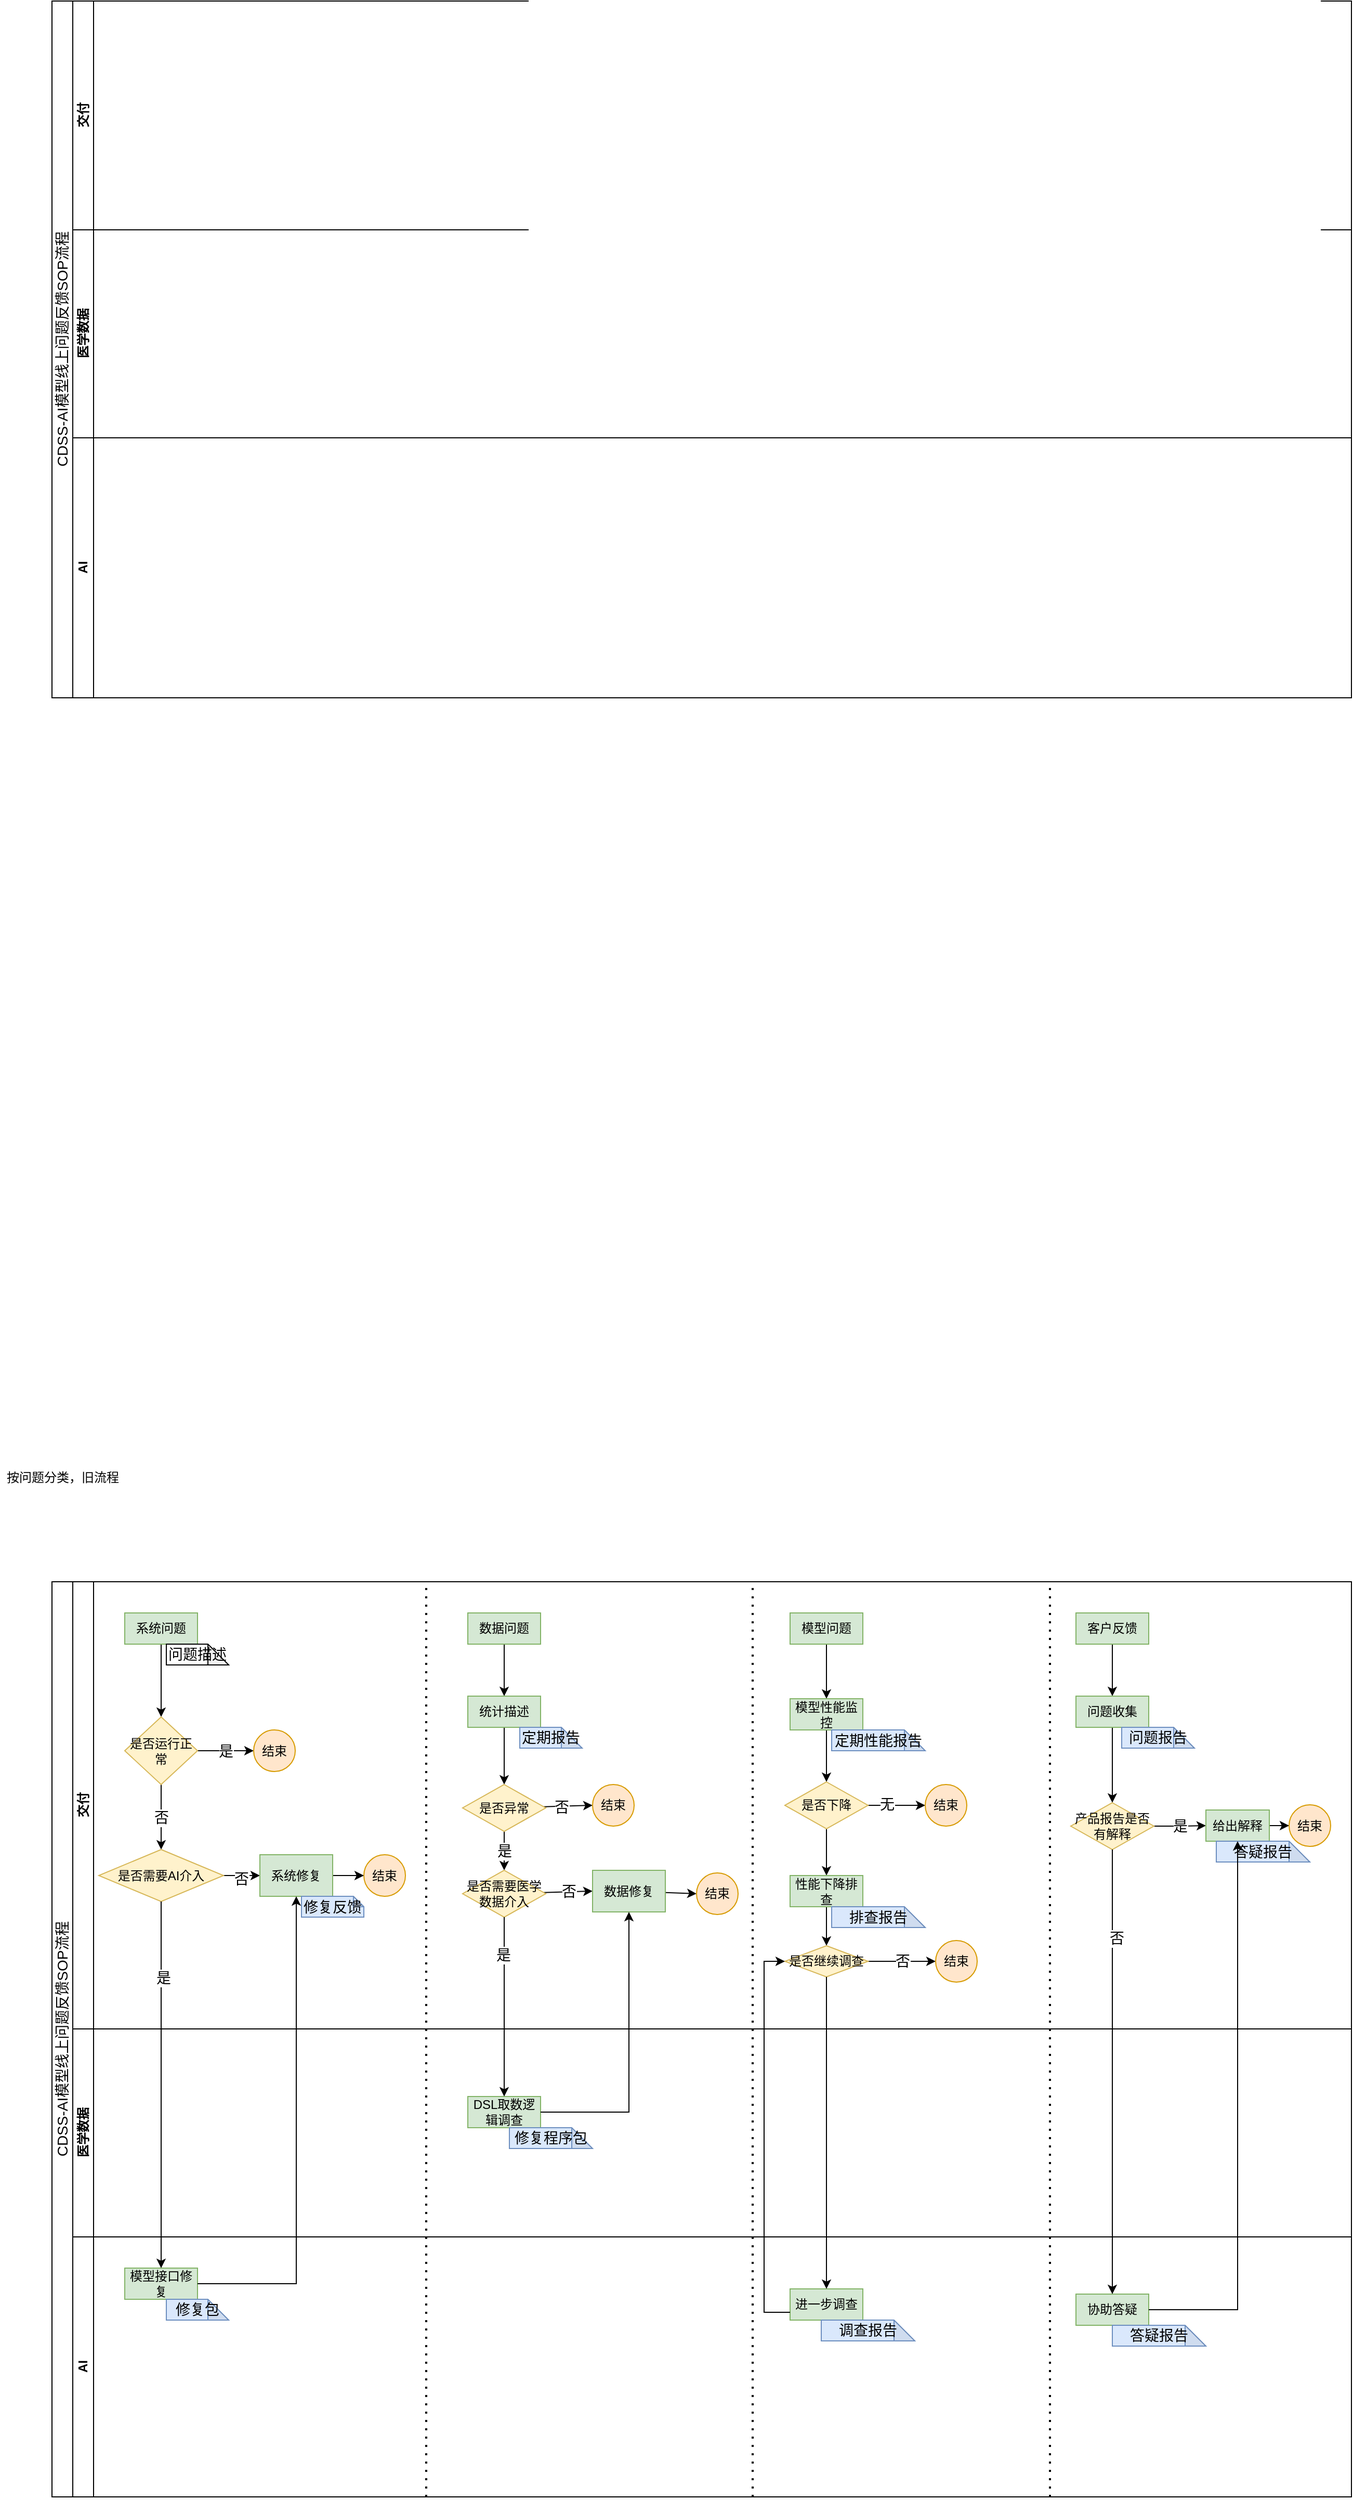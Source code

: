 <mxfile version="15.6.5" type="github">
  <diagram id="prtHgNgQTEPvFCAcTncT" name="Page-1">
    <mxGraphModel dx="1678" dy="972" grid="1" gridSize="10" guides="1" tooltips="1" connect="1" arrows="1" fold="1" page="1" pageScale="1" pageWidth="827" pageHeight="1169" math="0" shadow="0">
      <root>
        <mxCell id="0" />
        <mxCell id="1" parent="0" />
        <mxCell id="dNxyNK7c78bLwvsdeMH5-19" value="&lt;span style=&quot;font-family: &amp;#34;arial&amp;#34; , sans-serif ; font-weight: 400&quot;&gt;&lt;font style=&quot;font-size: 14px&quot;&gt;CDSS-AI模型线上问题反馈SOP流程&lt;/font&gt;&lt;/span&gt;" style="swimlane;html=1;childLayout=stackLayout;resizeParent=1;resizeParentMax=0;horizontal=0;startSize=20;horizontalStack=0;" parent="1" vertex="1">
          <mxGeometry x="200" y="90" width="1250" height="670" as="geometry">
            <mxRectangle x="200" y="90" width="890" height="400" as="alternateBounds" />
          </mxGeometry>
        </mxCell>
        <mxCell id="dNxyNK7c78bLwvsdeMH5-20" value="交付" style="swimlane;html=1;startSize=20;horizontal=0;" parent="dNxyNK7c78bLwvsdeMH5-19" vertex="1">
          <mxGeometry x="20" width="1230" height="220" as="geometry">
            <mxRectangle x="20" width="1230" height="20" as="alternateBounds" />
          </mxGeometry>
        </mxCell>
        <mxCell id="ynxtPpoTQ_Jm71Z0IVjG-75" style="edgeStyle=orthogonalEdgeStyle;rounded=0;orthogonalLoop=1;jettySize=auto;html=1;entryX=0;entryY=0.5;entryDx=0;entryDy=0;fontSize=14;" parent="dNxyNK7c78bLwvsdeMH5-20" edge="1">
          <mxGeometry relative="1" as="geometry">
            <mxPoint x="120" y="135" as="sourcePoint" />
          </mxGeometry>
        </mxCell>
        <mxCell id="ynxtPpoTQ_Jm71Z0IVjG-78" style="edgeStyle=orthogonalEdgeStyle;rounded=0;orthogonalLoop=1;jettySize=auto;html=1;entryX=0;entryY=0.5;entryDx=0;entryDy=0;fontSize=14;" parent="dNxyNK7c78bLwvsdeMH5-20" edge="1">
          <mxGeometry relative="1" as="geometry">
            <mxPoint x="250" y="135" as="sourcePoint" />
          </mxGeometry>
        </mxCell>
        <mxCell id="dNxyNK7c78bLwvsdeMH5-21" value="医学数据" style="swimlane;html=1;startSize=20;horizontal=0;fillColor=default;strokeColor=default;fontColor=default;" parent="dNxyNK7c78bLwvsdeMH5-19" vertex="1">
          <mxGeometry x="20" y="220" width="1230" height="200" as="geometry">
            <mxRectangle x="20" y="20" width="1230" height="20" as="alternateBounds" />
          </mxGeometry>
        </mxCell>
        <mxCell id="dNxyNK7c78bLwvsdeMH5-22" value="AI" style="swimlane;html=1;startSize=20;horizontal=0;fillColor=default;strokeColor=default;fontColor=default;" parent="dNxyNK7c78bLwvsdeMH5-19" vertex="1">
          <mxGeometry x="20" y="420" width="1230" height="250" as="geometry">
            <mxRectangle x="20" y="40" width="1230" height="20" as="alternateBounds" />
          </mxGeometry>
        </mxCell>
        <mxCell id="CSMAOLBMcu61L8gVAksO-1" value="&lt;span style=&quot;font-family: &amp;quot;arial&amp;quot; , sans-serif ; font-weight: 400&quot;&gt;&lt;font style=&quot;font-size: 14px&quot;&gt;CDSS-AI模型线上问题反馈SOP流程&lt;/font&gt;&lt;/span&gt;" style="swimlane;html=1;childLayout=stackLayout;resizeParent=1;resizeParentMax=0;horizontal=0;startSize=20;horizontalStack=0;fontColor=default;" vertex="1" parent="1">
          <mxGeometry x="200" y="1610" width="1250" height="880" as="geometry">
            <mxRectangle x="200" y="90" width="890" height="400" as="alternateBounds" />
          </mxGeometry>
        </mxCell>
        <mxCell id="CSMAOLBMcu61L8gVAksO-2" value="交付" style="swimlane;html=1;startSize=20;horizontal=0;fillColor=default;strokeColor=default;fontColor=default;" vertex="1" parent="CSMAOLBMcu61L8gVAksO-1">
          <mxGeometry x="20" width="1230" height="430" as="geometry">
            <mxRectangle x="20" width="1230" height="20" as="alternateBounds" />
          </mxGeometry>
        </mxCell>
        <mxCell id="CSMAOLBMcu61L8gVAksO-3" style="edgeStyle=orthogonalEdgeStyle;rounded=0;orthogonalLoop=1;jettySize=auto;html=1;fontSize=14;fontColor=default;" edge="1" parent="CSMAOLBMcu61L8gVAksO-2" source="CSMAOLBMcu61L8gVAksO-4" target="CSMAOLBMcu61L8gVAksO-8">
          <mxGeometry relative="1" as="geometry" />
        </mxCell>
        <mxCell id="CSMAOLBMcu61L8gVAksO-4" value="系统问题" style="rounded=0;whiteSpace=wrap;html=1;fontFamily=Helvetica;fontSize=12;align=center;fillColor=#d5e8d4;strokeColor=#82b366;fontColor=default;" vertex="1" parent="CSMAOLBMcu61L8gVAksO-2">
          <mxGeometry x="50" y="30" width="70" height="30" as="geometry" />
        </mxCell>
        <mxCell id="CSMAOLBMcu61L8gVAksO-5" style="edgeStyle=orthogonalEdgeStyle;rounded=0;orthogonalLoop=1;jettySize=auto;html=1;entryX=0;entryY=0.5;entryDx=0;entryDy=0;fontSize=14;" edge="1" parent="CSMAOLBMcu61L8gVAksO-2">
          <mxGeometry relative="1" as="geometry">
            <mxPoint x="120" y="135" as="sourcePoint" />
          </mxGeometry>
        </mxCell>
        <mxCell id="CSMAOLBMcu61L8gVAksO-6" value="是" style="edgeStyle=orthogonalEdgeStyle;rounded=0;orthogonalLoop=1;jettySize=auto;html=1;entryX=0;entryY=0.5;entryDx=0;entryDy=0;fontSize=14;fontColor=default;" edge="1" parent="CSMAOLBMcu61L8gVAksO-2" source="CSMAOLBMcu61L8gVAksO-8" target="CSMAOLBMcu61L8gVAksO-9">
          <mxGeometry relative="1" as="geometry" />
        </mxCell>
        <mxCell id="CSMAOLBMcu61L8gVAksO-7" value="否" style="edgeStyle=orthogonalEdgeStyle;rounded=0;orthogonalLoop=1;jettySize=auto;html=1;entryX=0.5;entryY=0;entryDx=0;entryDy=0;fontSize=14;fontColor=default;" edge="1" parent="CSMAOLBMcu61L8gVAksO-2" source="CSMAOLBMcu61L8gVAksO-8" target="CSMAOLBMcu61L8gVAksO-12">
          <mxGeometry relative="1" as="geometry" />
        </mxCell>
        <mxCell id="CSMAOLBMcu61L8gVAksO-8" value="是否运行正常" style="rhombus;whiteSpace=wrap;html=1;fontFamily=Helvetica;fontSize=12;align=center;fillColor=#fff2cc;strokeColor=#d6b656;fontColor=default;" vertex="1" parent="CSMAOLBMcu61L8gVAksO-2">
          <mxGeometry x="50" y="130" width="70" height="65" as="geometry" />
        </mxCell>
        <mxCell id="CSMAOLBMcu61L8gVAksO-9" value="结束" style="ellipse;whiteSpace=wrap;html=1;fillColor=#ffe6cc;strokeColor=#d79b00;fontColor=default;" vertex="1" parent="CSMAOLBMcu61L8gVAksO-2">
          <mxGeometry x="174" y="142.5" width="40" height="40" as="geometry" />
        </mxCell>
        <mxCell id="CSMAOLBMcu61L8gVAksO-10" style="edgeStyle=orthogonalEdgeStyle;rounded=0;orthogonalLoop=1;jettySize=auto;html=1;entryX=0;entryY=0.5;entryDx=0;entryDy=0;fontSize=14;fontColor=default;" edge="1" parent="CSMAOLBMcu61L8gVAksO-2" source="CSMAOLBMcu61L8gVAksO-12" target="CSMAOLBMcu61L8gVAksO-15">
          <mxGeometry relative="1" as="geometry" />
        </mxCell>
        <mxCell id="CSMAOLBMcu61L8gVAksO-11" value="否" style="edgeLabel;html=1;align=center;verticalAlign=middle;resizable=0;points=[];fontSize=14;fontColor=default;" vertex="1" connectable="0" parent="CSMAOLBMcu61L8gVAksO-10">
          <mxGeometry x="0.2" y="-2" relative="1" as="geometry">
            <mxPoint y="1" as="offset" />
          </mxGeometry>
        </mxCell>
        <mxCell id="CSMAOLBMcu61L8gVAksO-12" value="是否需要AI介入" style="rhombus;whiteSpace=wrap;html=1;fontFamily=Helvetica;fontSize=12;align=center;fillColor=#fff2cc;strokeColor=#d6b656;fontColor=default;" vertex="1" parent="CSMAOLBMcu61L8gVAksO-2">
          <mxGeometry x="25" y="257.5" width="120" height="50" as="geometry" />
        </mxCell>
        <mxCell id="CSMAOLBMcu61L8gVAksO-13" value="结束" style="ellipse;whiteSpace=wrap;html=1;fillColor=#ffe6cc;strokeColor=#d79b00;fontColor=default;" vertex="1" parent="CSMAOLBMcu61L8gVAksO-2">
          <mxGeometry x="280" y="262.5" width="40" height="40" as="geometry" />
        </mxCell>
        <mxCell id="CSMAOLBMcu61L8gVAksO-14" style="edgeStyle=orthogonalEdgeStyle;rounded=0;orthogonalLoop=1;jettySize=auto;html=1;fontSize=14;fontColor=default;" edge="1" parent="CSMAOLBMcu61L8gVAksO-2" source="CSMAOLBMcu61L8gVAksO-15" target="CSMAOLBMcu61L8gVAksO-13">
          <mxGeometry relative="1" as="geometry" />
        </mxCell>
        <mxCell id="CSMAOLBMcu61L8gVAksO-15" value="系统修复" style="rounded=0;whiteSpace=wrap;html=1;fontFamily=Helvetica;fontSize=12;align=center;fillColor=#d5e8d4;strokeColor=#82b366;fontColor=default;" vertex="1" parent="CSMAOLBMcu61L8gVAksO-2">
          <mxGeometry x="180" y="262.5" width="70" height="40" as="geometry" />
        </mxCell>
        <mxCell id="CSMAOLBMcu61L8gVAksO-16" value="问题描述" style="shape=note;whiteSpace=wrap;html=1;backgroundOutline=1;darkOpacity=0.05;fontSize=14;fontColor=default;" vertex="1" parent="CSMAOLBMcu61L8gVAksO-2">
          <mxGeometry x="90" y="60" width="60" height="20" as="geometry" />
        </mxCell>
        <mxCell id="CSMAOLBMcu61L8gVAksO-17" value="修复反馈" style="shape=note;whiteSpace=wrap;html=1;backgroundOutline=1;darkOpacity=0.05;fontSize=14;size=10;fillColor=#dae8fc;strokeColor=#6c8ebf;fontColor=default;" vertex="1" parent="CSMAOLBMcu61L8gVAksO-2">
          <mxGeometry x="220" y="302.5" width="60" height="20" as="geometry" />
        </mxCell>
        <mxCell id="CSMAOLBMcu61L8gVAksO-18" style="edgeStyle=orthogonalEdgeStyle;rounded=0;orthogonalLoop=1;jettySize=auto;html=1;entryX=0;entryY=0.5;entryDx=0;entryDy=0;fontSize=14;" edge="1" parent="CSMAOLBMcu61L8gVAksO-2">
          <mxGeometry relative="1" as="geometry">
            <mxPoint x="250" y="135" as="sourcePoint" />
          </mxGeometry>
        </mxCell>
        <mxCell id="CSMAOLBMcu61L8gVAksO-19" style="edgeStyle=none;rounded=0;orthogonalLoop=1;jettySize=auto;html=1;exitX=0.5;exitY=1;exitDx=0;exitDy=0;fontSize=14;fontColor=default;" edge="1" parent="CSMAOLBMcu61L8gVAksO-2" source="CSMAOLBMcu61L8gVAksO-20" target="CSMAOLBMcu61L8gVAksO-23">
          <mxGeometry relative="1" as="geometry" />
        </mxCell>
        <mxCell id="CSMAOLBMcu61L8gVAksO-20" value="数据问题" style="rounded=0;whiteSpace=wrap;html=1;fontFamily=Helvetica;fontSize=12;align=center;fillColor=#d5e8d4;strokeColor=#82b366;fontColor=default;" vertex="1" parent="CSMAOLBMcu61L8gVAksO-2">
          <mxGeometry x="380" y="30" width="70" height="30" as="geometry" />
        </mxCell>
        <mxCell id="CSMAOLBMcu61L8gVAksO-21" value="" style="endArrow=none;dashed=1;html=1;dashPattern=1 3;strokeWidth=2;rounded=0;fontSize=14;fontColor=default;" edge="1" parent="CSMAOLBMcu61L8gVAksO-2">
          <mxGeometry width="50" height="50" relative="1" as="geometry">
            <mxPoint x="340" y="880" as="sourcePoint" />
            <mxPoint x="340" as="targetPoint" />
          </mxGeometry>
        </mxCell>
        <mxCell id="CSMAOLBMcu61L8gVAksO-22" style="edgeStyle=none;rounded=0;orthogonalLoop=1;jettySize=auto;html=1;fontSize=14;fontColor=default;" edge="1" parent="CSMAOLBMcu61L8gVAksO-2" source="CSMAOLBMcu61L8gVAksO-23" target="CSMAOLBMcu61L8gVAksO-28">
          <mxGeometry relative="1" as="geometry" />
        </mxCell>
        <mxCell id="CSMAOLBMcu61L8gVAksO-23" value="统计描述" style="rounded=0;whiteSpace=wrap;html=1;fontFamily=Helvetica;fontSize=12;align=center;fillColor=#d5e8d4;strokeColor=#82b366;fontColor=default;" vertex="1" parent="CSMAOLBMcu61L8gVAksO-2">
          <mxGeometry x="380" y="110" width="70" height="30" as="geometry" />
        </mxCell>
        <mxCell id="CSMAOLBMcu61L8gVAksO-24" value="定期报告" style="shape=note;whiteSpace=wrap;html=1;backgroundOutline=1;darkOpacity=0.05;fontSize=14;fillColor=#dae8fc;strokeColor=#6c8ebf;fontColor=default;" vertex="1" parent="CSMAOLBMcu61L8gVAksO-2">
          <mxGeometry x="430" y="140" width="60" height="20" as="geometry" />
        </mxCell>
        <mxCell id="CSMAOLBMcu61L8gVAksO-25" style="edgeStyle=none;rounded=0;orthogonalLoop=1;jettySize=auto;html=1;entryX=0;entryY=0.5;entryDx=0;entryDy=0;fontSize=14;fontColor=default;" edge="1" parent="CSMAOLBMcu61L8gVAksO-2" source="CSMAOLBMcu61L8gVAksO-28" target="CSMAOLBMcu61L8gVAksO-29">
          <mxGeometry relative="1" as="geometry" />
        </mxCell>
        <mxCell id="CSMAOLBMcu61L8gVAksO-26" value="否" style="edgeLabel;html=1;align=center;verticalAlign=middle;resizable=0;points=[];fontSize=14;fontColor=default;" vertex="1" connectable="0" parent="CSMAOLBMcu61L8gVAksO-25">
          <mxGeometry x="-0.278" y="-1" relative="1" as="geometry">
            <mxPoint as="offset" />
          </mxGeometry>
        </mxCell>
        <mxCell id="CSMAOLBMcu61L8gVAksO-27" value="是" style="edgeStyle=none;rounded=0;orthogonalLoop=1;jettySize=auto;html=1;fontSize=14;fontColor=default;" edge="1" parent="CSMAOLBMcu61L8gVAksO-2" source="CSMAOLBMcu61L8gVAksO-28" target="CSMAOLBMcu61L8gVAksO-31">
          <mxGeometry relative="1" as="geometry" />
        </mxCell>
        <mxCell id="CSMAOLBMcu61L8gVAksO-28" value="是否异常" style="rhombus;whiteSpace=wrap;html=1;fontFamily=Helvetica;fontSize=12;align=center;fillColor=#fff2cc;strokeColor=#d6b656;fontColor=default;" vertex="1" parent="CSMAOLBMcu61L8gVAksO-2">
          <mxGeometry x="375" y="195" width="80" height="45" as="geometry" />
        </mxCell>
        <mxCell id="CSMAOLBMcu61L8gVAksO-29" value="结束" style="ellipse;whiteSpace=wrap;html=1;fillColor=#ffe6cc;strokeColor=#d79b00;fontColor=default;" vertex="1" parent="CSMAOLBMcu61L8gVAksO-2">
          <mxGeometry x="500" y="195" width="40" height="40" as="geometry" />
        </mxCell>
        <mxCell id="CSMAOLBMcu61L8gVAksO-30" value="否" style="edgeStyle=none;rounded=0;orthogonalLoop=1;jettySize=auto;html=1;entryX=0;entryY=0.5;entryDx=0;entryDy=0;fontSize=14;fontColor=default;" edge="1" parent="CSMAOLBMcu61L8gVAksO-2" source="CSMAOLBMcu61L8gVAksO-31" target="CSMAOLBMcu61L8gVAksO-33">
          <mxGeometry relative="1" as="geometry" />
        </mxCell>
        <mxCell id="CSMAOLBMcu61L8gVAksO-31" value="是否需要医学数据介入" style="rhombus;whiteSpace=wrap;html=1;fontFamily=Helvetica;fontSize=12;align=center;fillColor=#fff2cc;strokeColor=#d6b656;fontColor=default;" vertex="1" parent="CSMAOLBMcu61L8gVAksO-2">
          <mxGeometry x="375" y="277.5" width="80" height="45" as="geometry" />
        </mxCell>
        <mxCell id="CSMAOLBMcu61L8gVAksO-32" style="edgeStyle=none;rounded=0;orthogonalLoop=1;jettySize=auto;html=1;entryX=0;entryY=0.5;entryDx=0;entryDy=0;fontSize=14;fontColor=default;" edge="1" parent="CSMAOLBMcu61L8gVAksO-2" source="CSMAOLBMcu61L8gVAksO-33" target="CSMAOLBMcu61L8gVAksO-34">
          <mxGeometry relative="1" as="geometry" />
        </mxCell>
        <mxCell id="CSMAOLBMcu61L8gVAksO-33" value="数据修复" style="rounded=0;whiteSpace=wrap;html=1;fontFamily=Helvetica;fontSize=12;align=center;fillColor=#d5e8d4;strokeColor=#82b366;fontColor=default;" vertex="1" parent="CSMAOLBMcu61L8gVAksO-2">
          <mxGeometry x="500" y="277.5" width="70" height="40" as="geometry" />
        </mxCell>
        <mxCell id="CSMAOLBMcu61L8gVAksO-34" value="结束" style="ellipse;whiteSpace=wrap;html=1;fillColor=#ffe6cc;strokeColor=#d79b00;fontColor=default;" vertex="1" parent="CSMAOLBMcu61L8gVAksO-2">
          <mxGeometry x="600" y="280" width="40" height="40" as="geometry" />
        </mxCell>
        <mxCell id="CSMAOLBMcu61L8gVAksO-35" value="" style="endArrow=none;dashed=1;html=1;dashPattern=1 3;strokeWidth=2;rounded=0;fontSize=14;fontColor=default;" edge="1" parent="CSMAOLBMcu61L8gVAksO-2">
          <mxGeometry width="50" height="50" relative="1" as="geometry">
            <mxPoint x="654" y="880" as="sourcePoint" />
            <mxPoint x="654" as="targetPoint" />
          </mxGeometry>
        </mxCell>
        <mxCell id="CSMAOLBMcu61L8gVAksO-36" style="edgeStyle=orthogonalEdgeStyle;rounded=0;orthogonalLoop=1;jettySize=auto;html=1;fontSize=14;fontColor=default;" edge="1" parent="CSMAOLBMcu61L8gVAksO-2" source="CSMAOLBMcu61L8gVAksO-37" target="CSMAOLBMcu61L8gVAksO-41">
          <mxGeometry relative="1" as="geometry" />
        </mxCell>
        <mxCell id="CSMAOLBMcu61L8gVAksO-37" value="模型问题" style="rounded=0;whiteSpace=wrap;html=1;fontFamily=Helvetica;fontSize=12;align=center;fillColor=#d5e8d4;strokeColor=#82b366;fontColor=default;" vertex="1" parent="CSMAOLBMcu61L8gVAksO-2">
          <mxGeometry x="690" y="30" width="70" height="30" as="geometry" />
        </mxCell>
        <mxCell id="CSMAOLBMcu61L8gVAksO-38" style="edgeStyle=orthogonalEdgeStyle;rounded=0;orthogonalLoop=1;jettySize=auto;html=1;fontSize=14;fontColor=default;" edge="1" parent="CSMAOLBMcu61L8gVAksO-2" source="CSMAOLBMcu61L8gVAksO-39" target="CSMAOLBMcu61L8gVAksO-56">
          <mxGeometry relative="1" as="geometry" />
        </mxCell>
        <mxCell id="CSMAOLBMcu61L8gVAksO-39" value="客户反馈" style="rounded=0;whiteSpace=wrap;html=1;fontFamily=Helvetica;fontSize=12;align=center;fillColor=#d5e8d4;strokeColor=#82b366;fontColor=default;" vertex="1" parent="CSMAOLBMcu61L8gVAksO-2">
          <mxGeometry x="965" y="30" width="70" height="30" as="geometry" />
        </mxCell>
        <mxCell id="CSMAOLBMcu61L8gVAksO-40" style="edgeStyle=orthogonalEdgeStyle;rounded=0;orthogonalLoop=1;jettySize=auto;html=1;fontSize=14;fontColor=default;" edge="1" parent="CSMAOLBMcu61L8gVAksO-2" source="CSMAOLBMcu61L8gVAksO-41" target="CSMAOLBMcu61L8gVAksO-46">
          <mxGeometry relative="1" as="geometry" />
        </mxCell>
        <mxCell id="CSMAOLBMcu61L8gVAksO-41" value="模型性能监控" style="rounded=0;whiteSpace=wrap;html=1;fontFamily=Helvetica;fontSize=12;align=center;fillColor=#d5e8d4;strokeColor=#82b366;fontColor=default;" vertex="1" parent="CSMAOLBMcu61L8gVAksO-2">
          <mxGeometry x="690" y="112.5" width="70" height="30" as="geometry" />
        </mxCell>
        <mxCell id="CSMAOLBMcu61L8gVAksO-42" value="定期性能报告" style="shape=note;whiteSpace=wrap;html=1;backgroundOutline=1;darkOpacity=0.05;fontSize=14;fillColor=#dae8fc;strokeColor=#6c8ebf;fontColor=default;" vertex="1" parent="CSMAOLBMcu61L8gVAksO-2">
          <mxGeometry x="730" y="142.5" width="90" height="20" as="geometry" />
        </mxCell>
        <mxCell id="CSMAOLBMcu61L8gVAksO-43" style="edgeStyle=orthogonalEdgeStyle;rounded=0;orthogonalLoop=1;jettySize=auto;html=1;entryX=0;entryY=0.5;entryDx=0;entryDy=0;fontSize=14;fontColor=default;" edge="1" parent="CSMAOLBMcu61L8gVAksO-2" source="CSMAOLBMcu61L8gVAksO-46" target="CSMAOLBMcu61L8gVAksO-47">
          <mxGeometry relative="1" as="geometry" />
        </mxCell>
        <mxCell id="CSMAOLBMcu61L8gVAksO-44" value="无" style="edgeLabel;html=1;align=center;verticalAlign=middle;resizable=0;points=[];fontSize=14;fontColor=default;" vertex="1" connectable="0" parent="CSMAOLBMcu61L8gVAksO-43">
          <mxGeometry x="-0.345" y="1" relative="1" as="geometry">
            <mxPoint as="offset" />
          </mxGeometry>
        </mxCell>
        <mxCell id="CSMAOLBMcu61L8gVAksO-45" style="edgeStyle=orthogonalEdgeStyle;rounded=0;orthogonalLoop=1;jettySize=auto;html=1;fontSize=14;fontColor=default;" edge="1" parent="CSMAOLBMcu61L8gVAksO-2" source="CSMAOLBMcu61L8gVAksO-46" target="CSMAOLBMcu61L8gVAksO-49">
          <mxGeometry relative="1" as="geometry" />
        </mxCell>
        <mxCell id="CSMAOLBMcu61L8gVAksO-46" value="是否下降" style="rhombus;whiteSpace=wrap;html=1;fontFamily=Helvetica;fontSize=12;align=center;fillColor=#fff2cc;strokeColor=#d6b656;fontColor=default;" vertex="1" parent="CSMAOLBMcu61L8gVAksO-2">
          <mxGeometry x="685" y="192.5" width="80" height="45" as="geometry" />
        </mxCell>
        <mxCell id="CSMAOLBMcu61L8gVAksO-47" value="结束" style="ellipse;whiteSpace=wrap;html=1;fillColor=#ffe6cc;strokeColor=#d79b00;fontColor=default;" vertex="1" parent="CSMAOLBMcu61L8gVAksO-2">
          <mxGeometry x="820" y="195" width="40" height="40" as="geometry" />
        </mxCell>
        <mxCell id="CSMAOLBMcu61L8gVAksO-48" value="" style="edgeStyle=orthogonalEdgeStyle;rounded=0;orthogonalLoop=1;jettySize=auto;html=1;fontSize=14;fontColor=default;" edge="1" parent="CSMAOLBMcu61L8gVAksO-2" source="CSMAOLBMcu61L8gVAksO-49" target="CSMAOLBMcu61L8gVAksO-52">
          <mxGeometry relative="1" as="geometry" />
        </mxCell>
        <mxCell id="CSMAOLBMcu61L8gVAksO-49" value="性能下降排查" style="rounded=0;whiteSpace=wrap;html=1;fontFamily=Helvetica;fontSize=12;align=center;fillColor=#d5e8d4;strokeColor=#82b366;fontColor=default;" vertex="1" parent="CSMAOLBMcu61L8gVAksO-2">
          <mxGeometry x="690" y="282.5" width="70" height="30" as="geometry" />
        </mxCell>
        <mxCell id="CSMAOLBMcu61L8gVAksO-50" value="排查报告" style="shape=note;whiteSpace=wrap;html=1;backgroundOutline=1;darkOpacity=0.05;fontSize=14;fillColor=#dae8fc;strokeColor=#6c8ebf;fontColor=default;" vertex="1" parent="CSMAOLBMcu61L8gVAksO-2">
          <mxGeometry x="730" y="312.5" width="90" height="20" as="geometry" />
        </mxCell>
        <mxCell id="CSMAOLBMcu61L8gVAksO-51" value="否" style="edgeStyle=orthogonalEdgeStyle;rounded=0;orthogonalLoop=1;jettySize=auto;html=1;fontSize=14;fontColor=default;" edge="1" parent="CSMAOLBMcu61L8gVAksO-2" source="CSMAOLBMcu61L8gVAksO-52" target="CSMAOLBMcu61L8gVAksO-53">
          <mxGeometry relative="1" as="geometry">
            <Array as="points">
              <mxPoint x="800" y="365" />
              <mxPoint x="800" y="365" />
            </Array>
          </mxGeometry>
        </mxCell>
        <mxCell id="CSMAOLBMcu61L8gVAksO-52" value="是否继续调查" style="rhombus;whiteSpace=wrap;html=1;fontFamily=Helvetica;fontSize=12;align=center;fillColor=#fff2cc;strokeColor=#d6b656;fontColor=default;" vertex="1" parent="CSMAOLBMcu61L8gVAksO-2">
          <mxGeometry x="685" y="350" width="80" height="30" as="geometry" />
        </mxCell>
        <mxCell id="CSMAOLBMcu61L8gVAksO-53" value="结束" style="ellipse;whiteSpace=wrap;html=1;fillColor=#ffe6cc;strokeColor=#d79b00;fontColor=default;" vertex="1" parent="CSMAOLBMcu61L8gVAksO-2">
          <mxGeometry x="830" y="345" width="40" height="40" as="geometry" />
        </mxCell>
        <mxCell id="CSMAOLBMcu61L8gVAksO-54" value="" style="endArrow=none;dashed=1;html=1;dashPattern=1 3;strokeWidth=2;rounded=0;fontSize=14;fontColor=default;" edge="1" parent="CSMAOLBMcu61L8gVAksO-2">
          <mxGeometry width="50" height="50" relative="1" as="geometry">
            <mxPoint x="940" y="880" as="sourcePoint" />
            <mxPoint x="940" as="targetPoint" />
          </mxGeometry>
        </mxCell>
        <mxCell id="CSMAOLBMcu61L8gVAksO-55" style="edgeStyle=orthogonalEdgeStyle;rounded=0;orthogonalLoop=1;jettySize=auto;html=1;fontSize=14;fontColor=default;" edge="1" parent="CSMAOLBMcu61L8gVAksO-2" source="CSMAOLBMcu61L8gVAksO-56" target="CSMAOLBMcu61L8gVAksO-59">
          <mxGeometry relative="1" as="geometry" />
        </mxCell>
        <mxCell id="CSMAOLBMcu61L8gVAksO-56" value="问题收集" style="rounded=0;whiteSpace=wrap;html=1;fontFamily=Helvetica;fontSize=12;align=center;fillColor=#d5e8d4;strokeColor=#82b366;fontColor=default;" vertex="1" parent="CSMAOLBMcu61L8gVAksO-2">
          <mxGeometry x="965" y="110" width="70" height="30" as="geometry" />
        </mxCell>
        <mxCell id="CSMAOLBMcu61L8gVAksO-57" value="问题报告" style="shape=note;whiteSpace=wrap;html=1;backgroundOutline=1;darkOpacity=0.05;fontSize=14;fillColor=#dae8fc;strokeColor=#6c8ebf;fontColor=default;" vertex="1" parent="CSMAOLBMcu61L8gVAksO-2">
          <mxGeometry x="1009" y="140" width="70" height="20" as="geometry" />
        </mxCell>
        <mxCell id="CSMAOLBMcu61L8gVAksO-58" value="是" style="edgeStyle=orthogonalEdgeStyle;rounded=0;orthogonalLoop=1;jettySize=auto;html=1;entryX=0;entryY=0.5;entryDx=0;entryDy=0;fontSize=14;fontColor=default;" edge="1" parent="CSMAOLBMcu61L8gVAksO-2" source="CSMAOLBMcu61L8gVAksO-59" target="CSMAOLBMcu61L8gVAksO-61">
          <mxGeometry relative="1" as="geometry" />
        </mxCell>
        <mxCell id="CSMAOLBMcu61L8gVAksO-59" value="产品报告是否有解释" style="rhombus;whiteSpace=wrap;html=1;fontFamily=Helvetica;fontSize=12;align=center;fillColor=#fff2cc;strokeColor=#d6b656;fontColor=default;" vertex="1" parent="CSMAOLBMcu61L8gVAksO-2">
          <mxGeometry x="960" y="212.5" width="80" height="45" as="geometry" />
        </mxCell>
        <mxCell id="CSMAOLBMcu61L8gVAksO-60" style="edgeStyle=orthogonalEdgeStyle;rounded=0;orthogonalLoop=1;jettySize=auto;html=1;fontSize=14;fontColor=default;" edge="1" parent="CSMAOLBMcu61L8gVAksO-2" source="CSMAOLBMcu61L8gVAksO-61" target="CSMAOLBMcu61L8gVAksO-62">
          <mxGeometry relative="1" as="geometry" />
        </mxCell>
        <mxCell id="CSMAOLBMcu61L8gVAksO-61" value="给出解释" style="rounded=0;whiteSpace=wrap;html=1;fontFamily=Helvetica;fontSize=12;align=center;fillColor=#d5e8d4;strokeColor=#82b366;fontColor=default;" vertex="1" parent="CSMAOLBMcu61L8gVAksO-2">
          <mxGeometry x="1090" y="219.5" width="61" height="30" as="geometry" />
        </mxCell>
        <mxCell id="CSMAOLBMcu61L8gVAksO-62" value="结束" style="ellipse;whiteSpace=wrap;html=1;fillColor=#ffe6cc;strokeColor=#d79b00;fontColor=default;" vertex="1" parent="CSMAOLBMcu61L8gVAksO-2">
          <mxGeometry x="1170" y="214.5" width="40" height="40" as="geometry" />
        </mxCell>
        <mxCell id="CSMAOLBMcu61L8gVAksO-63" value="答疑报告" style="shape=note;whiteSpace=wrap;html=1;backgroundOutline=1;darkOpacity=0.05;fontSize=14;fillColor=#dae8fc;strokeColor=#6c8ebf;fontColor=default;" vertex="1" parent="CSMAOLBMcu61L8gVAksO-2">
          <mxGeometry x="1100" y="249.5" width="90" height="20" as="geometry" />
        </mxCell>
        <mxCell id="CSMAOLBMcu61L8gVAksO-64" value="医学数据" style="swimlane;html=1;startSize=20;horizontal=0;fontColor=default;" vertex="1" parent="CSMAOLBMcu61L8gVAksO-1">
          <mxGeometry x="20" y="430" width="1230" height="200" as="geometry">
            <mxRectangle x="20" y="20" width="1230" height="20" as="alternateBounds" />
          </mxGeometry>
        </mxCell>
        <mxCell id="CSMAOLBMcu61L8gVAksO-65" value="DSL取数逻辑调查" style="rounded=0;whiteSpace=wrap;html=1;fontFamily=Helvetica;fontSize=12;align=center;fillColor=#d5e8d4;strokeColor=#82b366;fontColor=default;" vertex="1" parent="CSMAOLBMcu61L8gVAksO-64">
          <mxGeometry x="380" y="65" width="70" height="30" as="geometry" />
        </mxCell>
        <mxCell id="CSMAOLBMcu61L8gVAksO-66" value="修复程序包" style="shape=note;whiteSpace=wrap;html=1;backgroundOutline=1;darkOpacity=0.05;fontSize=14;fillColor=#dae8fc;strokeColor=#6c8ebf;fontColor=default;" vertex="1" parent="CSMAOLBMcu61L8gVAksO-64">
          <mxGeometry x="420" y="95" width="80" height="20" as="geometry" />
        </mxCell>
        <mxCell id="CSMAOLBMcu61L8gVAksO-67" value="AI" style="swimlane;html=1;startSize=20;horizontal=0;fontColor=default;" vertex="1" parent="CSMAOLBMcu61L8gVAksO-1">
          <mxGeometry x="20" y="630" width="1230" height="250" as="geometry">
            <mxRectangle x="20" y="40" width="1230" height="20" as="alternateBounds" />
          </mxGeometry>
        </mxCell>
        <mxCell id="CSMAOLBMcu61L8gVAksO-68" value="模型接口修复" style="rounded=0;whiteSpace=wrap;html=1;fontFamily=Helvetica;fontSize=12;align=center;fillColor=#d5e8d4;strokeColor=#82b366;fontColor=default;" vertex="1" parent="CSMAOLBMcu61L8gVAksO-67">
          <mxGeometry x="50" y="30" width="70" height="30" as="geometry" />
        </mxCell>
        <mxCell id="CSMAOLBMcu61L8gVAksO-69" value="修复包" style="shape=note;whiteSpace=wrap;html=1;backgroundOutline=1;darkOpacity=0.05;fontSize=14;fillColor=#dae8fc;strokeColor=#6c8ebf;fontColor=default;" vertex="1" parent="CSMAOLBMcu61L8gVAksO-67">
          <mxGeometry x="90" y="60" width="60" height="20" as="geometry" />
        </mxCell>
        <mxCell id="CSMAOLBMcu61L8gVAksO-70" value="进一步调查" style="rounded=0;whiteSpace=wrap;html=1;fontFamily=Helvetica;fontSize=12;align=center;fillColor=#d5e8d4;strokeColor=#82b366;fontColor=default;" vertex="1" parent="CSMAOLBMcu61L8gVAksO-67">
          <mxGeometry x="690" y="50" width="70" height="30" as="geometry" />
        </mxCell>
        <mxCell id="CSMAOLBMcu61L8gVAksO-71" value="调查报告" style="shape=note;whiteSpace=wrap;html=1;backgroundOutline=1;darkOpacity=0.05;fontSize=14;fillColor=#dae8fc;strokeColor=#6c8ebf;fontColor=default;" vertex="1" parent="CSMAOLBMcu61L8gVAksO-67">
          <mxGeometry x="720" y="80" width="90" height="20" as="geometry" />
        </mxCell>
        <mxCell id="CSMAOLBMcu61L8gVAksO-72" value="协助答疑" style="rounded=0;whiteSpace=wrap;html=1;fontFamily=Helvetica;fontSize=12;align=center;fillColor=#d5e8d4;strokeColor=#82b366;fontColor=default;" vertex="1" parent="CSMAOLBMcu61L8gVAksO-67">
          <mxGeometry x="965" y="55" width="70" height="30" as="geometry" />
        </mxCell>
        <mxCell id="CSMAOLBMcu61L8gVAksO-73" value="答疑报告" style="shape=note;whiteSpace=wrap;html=1;backgroundOutline=1;darkOpacity=0.05;fontSize=14;fillColor=#dae8fc;strokeColor=#6c8ebf;fontColor=default;" vertex="1" parent="CSMAOLBMcu61L8gVAksO-67">
          <mxGeometry x="1000" y="85" width="90" height="20" as="geometry" />
        </mxCell>
        <mxCell id="CSMAOLBMcu61L8gVAksO-74" style="edgeStyle=orthogonalEdgeStyle;rounded=0;orthogonalLoop=1;jettySize=auto;html=1;fontSize=14;fontColor=default;" edge="1" parent="CSMAOLBMcu61L8gVAksO-1" source="CSMAOLBMcu61L8gVAksO-12" target="CSMAOLBMcu61L8gVAksO-68">
          <mxGeometry relative="1" as="geometry" />
        </mxCell>
        <mxCell id="CSMAOLBMcu61L8gVAksO-75" value="是" style="edgeLabel;html=1;align=center;verticalAlign=middle;resizable=0;points=[];fontSize=14;fontColor=default;" vertex="1" connectable="0" parent="CSMAOLBMcu61L8gVAksO-74">
          <mxGeometry x="-0.589" y="2" relative="1" as="geometry">
            <mxPoint y="1" as="offset" />
          </mxGeometry>
        </mxCell>
        <mxCell id="CSMAOLBMcu61L8gVAksO-76" style="edgeStyle=orthogonalEdgeStyle;rounded=0;orthogonalLoop=1;jettySize=auto;html=1;entryX=0.5;entryY=1;entryDx=0;entryDy=0;fontSize=14;fontColor=default;" edge="1" parent="CSMAOLBMcu61L8gVAksO-1" source="CSMAOLBMcu61L8gVAksO-68" target="CSMAOLBMcu61L8gVAksO-15">
          <mxGeometry relative="1" as="geometry" />
        </mxCell>
        <mxCell id="CSMAOLBMcu61L8gVAksO-77" style="edgeStyle=none;rounded=0;orthogonalLoop=1;jettySize=auto;html=1;fontSize=14;fontColor=default;" edge="1" parent="CSMAOLBMcu61L8gVAksO-1" source="CSMAOLBMcu61L8gVAksO-31" target="CSMAOLBMcu61L8gVAksO-65">
          <mxGeometry relative="1" as="geometry">
            <mxPoint x="430" y="420" as="targetPoint" />
          </mxGeometry>
        </mxCell>
        <mxCell id="CSMAOLBMcu61L8gVAksO-78" value="是" style="edgeLabel;html=1;align=center;verticalAlign=middle;resizable=0;points=[];fontSize=14;fontColor=default;" vertex="1" connectable="0" parent="CSMAOLBMcu61L8gVAksO-77">
          <mxGeometry x="-0.577" y="-1" relative="1" as="geometry">
            <mxPoint as="offset" />
          </mxGeometry>
        </mxCell>
        <mxCell id="CSMAOLBMcu61L8gVAksO-79" style="edgeStyle=orthogonalEdgeStyle;rounded=0;orthogonalLoop=1;jettySize=auto;html=1;entryX=0.5;entryY=1;entryDx=0;entryDy=0;fontSize=14;fontColor=default;" edge="1" parent="CSMAOLBMcu61L8gVAksO-1" source="CSMAOLBMcu61L8gVAksO-65" target="CSMAOLBMcu61L8gVAksO-33">
          <mxGeometry relative="1" as="geometry" />
        </mxCell>
        <mxCell id="CSMAOLBMcu61L8gVAksO-80" style="edgeStyle=orthogonalEdgeStyle;rounded=0;orthogonalLoop=1;jettySize=auto;html=1;fontSize=14;fontColor=default;" edge="1" parent="CSMAOLBMcu61L8gVAksO-1" source="CSMAOLBMcu61L8gVAksO-52" target="CSMAOLBMcu61L8gVAksO-70">
          <mxGeometry relative="1" as="geometry" />
        </mxCell>
        <mxCell id="CSMAOLBMcu61L8gVAksO-81" style="edgeStyle=orthogonalEdgeStyle;rounded=0;orthogonalLoop=1;jettySize=auto;html=1;entryX=0;entryY=0.5;entryDx=0;entryDy=0;fontSize=14;exitX=0;exitY=0.75;exitDx=0;exitDy=0;fontColor=default;" edge="1" parent="CSMAOLBMcu61L8gVAksO-1" source="CSMAOLBMcu61L8gVAksO-70" target="CSMAOLBMcu61L8gVAksO-52">
          <mxGeometry relative="1" as="geometry" />
        </mxCell>
        <mxCell id="CSMAOLBMcu61L8gVAksO-82" style="edgeStyle=orthogonalEdgeStyle;rounded=0;orthogonalLoop=1;jettySize=auto;html=1;entryX=0.5;entryY=0;entryDx=0;entryDy=0;fontSize=14;fontColor=default;" edge="1" parent="CSMAOLBMcu61L8gVAksO-1" source="CSMAOLBMcu61L8gVAksO-59" target="CSMAOLBMcu61L8gVAksO-72">
          <mxGeometry relative="1" as="geometry" />
        </mxCell>
        <mxCell id="CSMAOLBMcu61L8gVAksO-83" value="否" style="edgeLabel;html=1;align=center;verticalAlign=middle;resizable=0;points=[];fontSize=14;fontColor=default;" vertex="1" connectable="0" parent="CSMAOLBMcu61L8gVAksO-82">
          <mxGeometry x="-0.6" y="4" relative="1" as="geometry">
            <mxPoint as="offset" />
          </mxGeometry>
        </mxCell>
        <mxCell id="CSMAOLBMcu61L8gVAksO-84" style="edgeStyle=orthogonalEdgeStyle;rounded=0;orthogonalLoop=1;jettySize=auto;html=1;entryX=0.5;entryY=1;entryDx=0;entryDy=0;fontSize=14;fontColor=default;" edge="1" parent="CSMAOLBMcu61L8gVAksO-1" source="CSMAOLBMcu61L8gVAksO-72" target="CSMAOLBMcu61L8gVAksO-61">
          <mxGeometry relative="1" as="geometry" />
        </mxCell>
        <mxCell id="CSMAOLBMcu61L8gVAksO-85" value="按问题分类，旧流程" style="text;html=1;align=center;verticalAlign=middle;resizable=0;points=[];autosize=1;strokeColor=none;fillColor=none;fontColor=default;" vertex="1" parent="1">
          <mxGeometry x="150" y="1500" width="120" height="20" as="geometry" />
        </mxCell>
      </root>
    </mxGraphModel>
  </diagram>
</mxfile>
